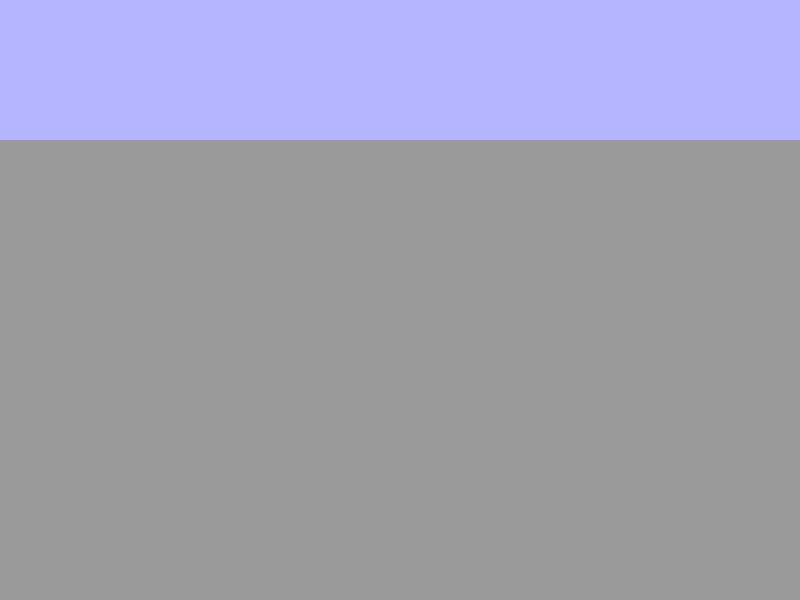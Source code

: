 // Persistence Of Vision raytracer version 3.5 sample file.
// Caustics example
//
// -w320 -h240
// -w800 -h600 +a0.3

global_settings { assumed_gamma 2.2 }

#include "colors.inc"
#include "textures.inc"

light_source { <0, 50, 0> color White }

camera {
    direction z
    location <0, 6, -15>
    look_at <0, 2, 0>
}

// The sea floor
plane { y, 0
    pigment { Gray60 }
    finish { ambient 0.1 diffuse 0.7 }
}

// The water surface
plane { y, 10
    hollow on
    pigment { red 0.7 green 0.7 blue 1.0 filter 0.9 }
    finish {reflection 0.7 }
    interior { ior 1.1 caustics 1.0 }
    translate <5, 0, -10>
    normal { bumps 0.5 }
}
